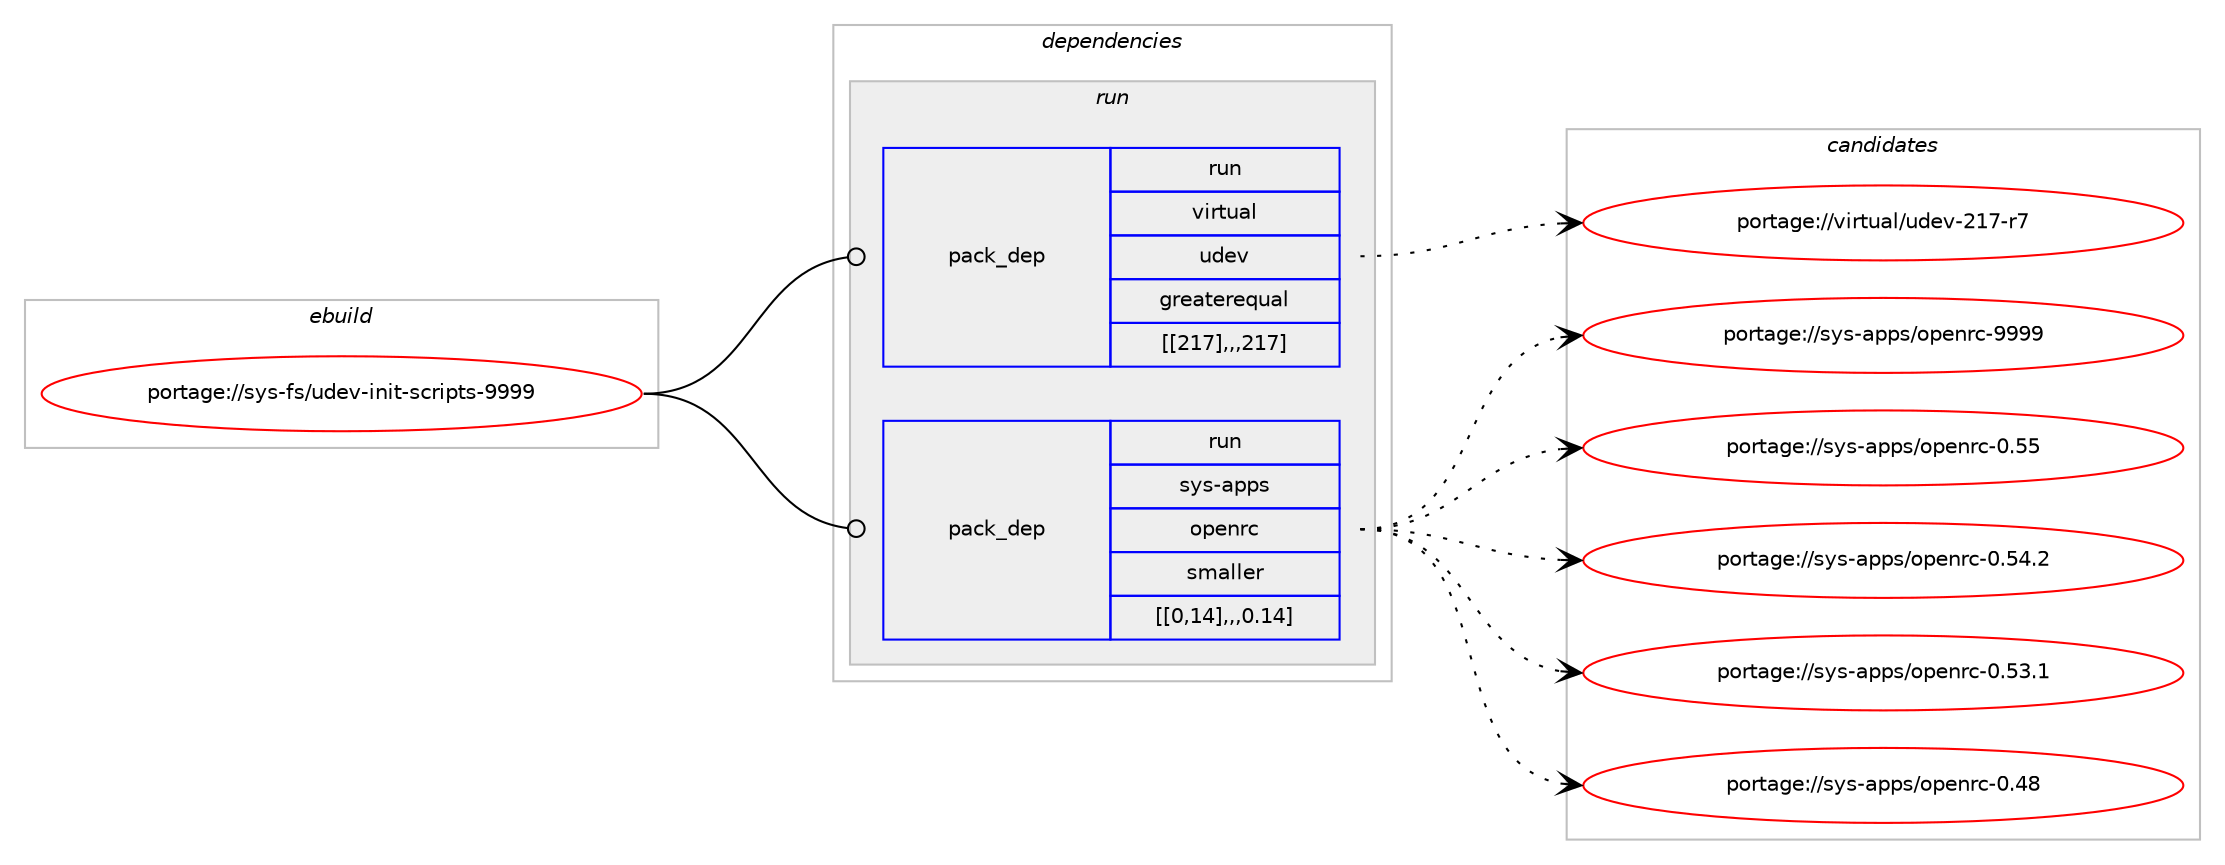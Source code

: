 digraph prolog {

# *************
# Graph options
# *************

newrank=true;
concentrate=true;
compound=true;
graph [rankdir=LR,fontname=Helvetica,fontsize=10,ranksep=1.5];#, ranksep=2.5, nodesep=0.2];
edge  [arrowhead=vee];
node  [fontname=Helvetica,fontsize=10];

# **********
# The ebuild
# **********

subgraph cluster_leftcol {
color=gray;
label=<<i>ebuild</i>>;
id [label="portage://sys-fs/udev-init-scripts-9999", color=red, width=4, href="../sys-fs/udev-init-scripts-9999.svg"];
}

# ****************
# The dependencies
# ****************

subgraph cluster_midcol {
color=gray;
label=<<i>dependencies</i>>;
subgraph cluster_compile {
fillcolor="#eeeeee";
style=filled;
label=<<i>compile</i>>;
}
subgraph cluster_compileandrun {
fillcolor="#eeeeee";
style=filled;
label=<<i>compile and run</i>>;
}
subgraph cluster_run {
fillcolor="#eeeeee";
style=filled;
label=<<i>run</i>>;
subgraph pack331013 {
dependency455168 [label=<<TABLE BORDER="0" CELLBORDER="1" CELLSPACING="0" CELLPADDING="4" WIDTH="220"><TR><TD ROWSPAN="6" CELLPADDING="30">pack_dep</TD></TR><TR><TD WIDTH="110">run</TD></TR><TR><TD>virtual</TD></TR><TR><TD>udev</TD></TR><TR><TD>greaterequal</TD></TR><TR><TD>[[217],,,217]</TD></TR></TABLE>>, shape=none, color=blue];
}
id:e -> dependency455168:w [weight=20,style="solid",arrowhead="odot"];
subgraph pack331014 {
dependency455169 [label=<<TABLE BORDER="0" CELLBORDER="1" CELLSPACING="0" CELLPADDING="4" WIDTH="220"><TR><TD ROWSPAN="6" CELLPADDING="30">pack_dep</TD></TR><TR><TD WIDTH="110">run</TD></TR><TR><TD>sys-apps</TD></TR><TR><TD>openrc</TD></TR><TR><TD>smaller</TD></TR><TR><TD>[[0,14],,,0.14]</TD></TR></TABLE>>, shape=none, color=blue];
}
id:e -> dependency455169:w [weight=20,style="solid",arrowhead="odot"];
}
}

# **************
# The candidates
# **************

subgraph cluster_choices {
rank=same;
color=gray;
label=<<i>candidates</i>>;

subgraph choice331013 {
color=black;
nodesep=1;
choice1181051141161179710847117100101118455049554511455 [label="portage://virtual/udev-217-r7", color=red, width=4,href="../virtual/udev-217-r7.svg"];
dependency455168:e -> choice1181051141161179710847117100101118455049554511455:w [style=dotted,weight="100"];
}
subgraph choice331014 {
color=black;
nodesep=1;
choice115121115459711211211547111112101110114994557575757 [label="portage://sys-apps/openrc-9999", color=red, width=4,href="../sys-apps/openrc-9999.svg"];
choice115121115459711211211547111112101110114994548465353 [label="portage://sys-apps/openrc-0.55", color=red, width=4,href="../sys-apps/openrc-0.55.svg"];
choice1151211154597112112115471111121011101149945484653524650 [label="portage://sys-apps/openrc-0.54.2", color=red, width=4,href="../sys-apps/openrc-0.54.2.svg"];
choice1151211154597112112115471111121011101149945484653514649 [label="portage://sys-apps/openrc-0.53.1", color=red, width=4,href="../sys-apps/openrc-0.53.1.svg"];
choice115121115459711211211547111112101110114994548465256 [label="portage://sys-apps/openrc-0.48", color=red, width=4,href="../sys-apps/openrc-0.48.svg"];
dependency455169:e -> choice115121115459711211211547111112101110114994557575757:w [style=dotted,weight="100"];
dependency455169:e -> choice115121115459711211211547111112101110114994548465353:w [style=dotted,weight="100"];
dependency455169:e -> choice1151211154597112112115471111121011101149945484653524650:w [style=dotted,weight="100"];
dependency455169:e -> choice1151211154597112112115471111121011101149945484653514649:w [style=dotted,weight="100"];
dependency455169:e -> choice115121115459711211211547111112101110114994548465256:w [style=dotted,weight="100"];
}
}

}
